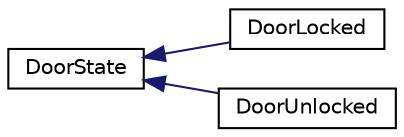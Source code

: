 digraph "Graphical Class Hierarchy"
{
 // LATEX_PDF_SIZE
  edge [fontname="Helvetica",fontsize="10",labelfontname="Helvetica",labelfontsize="10"];
  node [fontname="Helvetica",fontsize="10",shape=record];
  rankdir="LR";
  Node0 [label="DoorState",height=0.2,width=0.4,color="black", fillcolor="white", style="filled",URL="$classDoorState.html",tooltip=" "];
  Node0 -> Node1 [dir="back",color="midnightblue",fontsize="10",style="solid",fontname="Helvetica"];
  Node1 [label="DoorLocked",height=0.2,width=0.4,color="black", fillcolor="white", style="filled",URL="$classDoorLocked.html",tooltip=" "];
  Node0 -> Node2 [dir="back",color="midnightblue",fontsize="10",style="solid",fontname="Helvetica"];
  Node2 [label="DoorUnlocked",height=0.2,width=0.4,color="black", fillcolor="white", style="filled",URL="$classDoorUnlocked.html",tooltip=" "];
}
